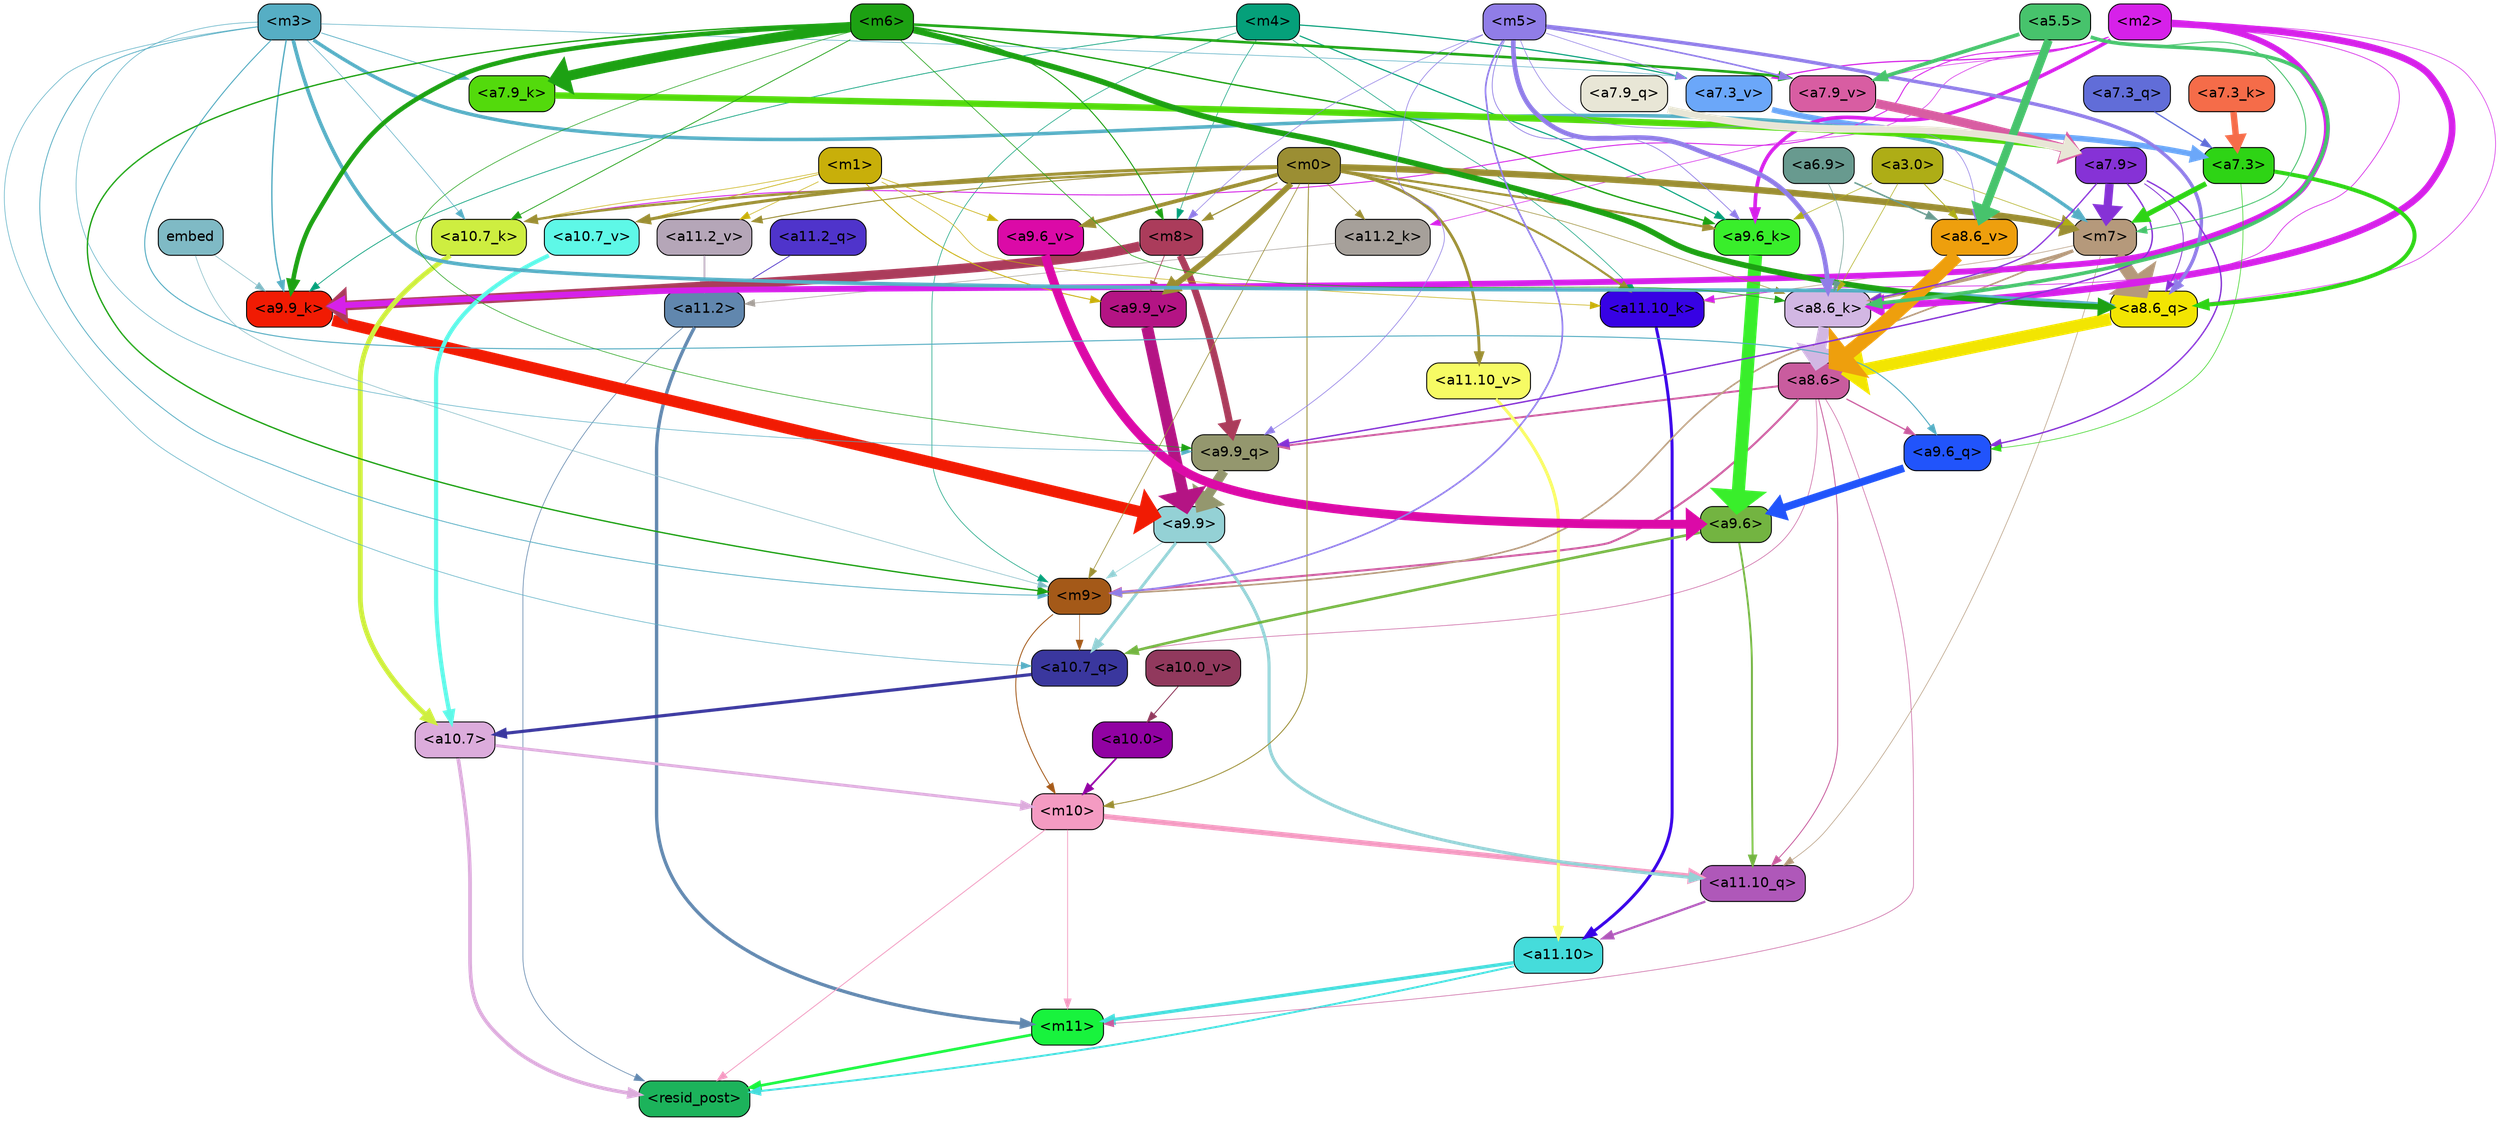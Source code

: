 strict digraph "" {
	graph [bgcolor=transparent,
		layout=dot,
		overlap=false,
		splines=true
	];
	"<m11>"	[color=black,
		fillcolor="#18f33d",
		fontname=Helvetica,
		shape=box,
		style="filled, rounded"];
	"<resid_post>"	[color=black,
		fillcolor="#1cb35b",
		fontname=Helvetica,
		shape=box,
		style="filled, rounded"];
	"<m11>" -> "<resid_post>"	[color="#18f33d",
		penwidth=2.702841281890869];
	"<a11.10>"	[color=black,
		fillcolor="#45dcdb",
		fontname=Helvetica,
		shape=box,
		style="filled, rounded"];
	"<a11.10>" -> "<m11>"	[color="#45dcdb",
		penwidth=3.3565988540649414];
	"<a11.10>" -> "<resid_post>"	[color="#45dcdb",
		penwidth=1.9347846508026123];
	"<a11.2>"	[color=black,
		fillcolor="#6187ae",
		fontname=Helvetica,
		shape=box,
		style="filled, rounded"];
	"<a11.2>" -> "<m11>"	[color="#6187ae",
		penwidth=3.357710838317871];
	"<a11.2>" -> "<resid_post>"	[color="#6187ae",
		penwidth=0.6756799221038818];
	"<m10>"	[color=black,
		fillcolor="#f49bc2",
		fontname=Helvetica,
		shape=box,
		style="filled, rounded"];
	"<m10>" -> "<m11>"	[color="#f49bc2",
		penwidth=0.7995781898498535];
	"<m10>" -> "<resid_post>"	[color="#f49bc2",
		penwidth=0.84842848777771];
	"<a11.10_q>"	[color=black,
		fillcolor="#af58b9",
		fontname=Helvetica,
		shape=box,
		style="filled, rounded"];
	"<m10>" -> "<a11.10_q>"	[color="#f49bc2",
		penwidth=5.131217956542969];
	"<a10.7>"	[color=black,
		fillcolor="#dcacdc",
		fontname=Helvetica,
		shape=box,
		style="filled, rounded"];
	"<a10.7>" -> "<resid_post>"	[color="#dcacdc",
		penwidth=3.701959013938904];
	"<a10.7>" -> "<m10>"	[color="#dcacdc",
		penwidth=2.9233598709106445];
	"<a8.6>"	[color=black,
		fillcolor="#c95c9e",
		fontname=Helvetica,
		shape=box,
		style="filled, rounded"];
	"<a8.6>" -> "<m11>"	[color="#c95c9e",
		penwidth=0.6];
	"<a8.6>" -> "<a11.10_q>"	[color="#c95c9e",
		penwidth=0.8920164108276367];
	"<m9>"	[color=black,
		fillcolor="#a45918",
		fontname=Helvetica,
		shape=box,
		style="filled, rounded"];
	"<a8.6>" -> "<m9>"	[color="#c95c9e",
		penwidth=2.0895538330078125];
	"<a10.7_q>"	[color=black,
		fillcolor="#3a379e",
		fontname=Helvetica,
		shape=box,
		style="filled, rounded"];
	"<a8.6>" -> "<a10.7_q>"	[color="#c95c9e",
		penwidth=0.6];
	"<a9.9_q>"	[color=black,
		fillcolor="#94976e",
		fontname=Helvetica,
		shape=box,
		style="filled, rounded"];
	"<a8.6>" -> "<a9.9_q>"	[color="#c95c9e",
		penwidth=1.9669651985168457];
	"<a9.6_q>"	[color=black,
		fillcolor="#2154fb",
		fontname=Helvetica,
		shape=box,
		style="filled, rounded"];
	"<a8.6>" -> "<a9.6_q>"	[color="#c95c9e",
		penwidth=1.2784099578857422];
	"<a11.10_q>" -> "<a11.10>"	[color="#af58b9",
		penwidth=2.230653762817383];
	"<a11.2_q>"	[color=black,
		fillcolor="#4f34cb",
		fontname=Helvetica,
		shape=box,
		style="filled, rounded"];
	"<a11.2_q>" -> "<a11.2>"	[color="#4f34cb",
		penwidth=0.7805061340332031];
	"<a11.10_k>"	[color=black,
		fillcolor="#3702e4",
		fontname=Helvetica,
		shape=box,
		style="filled, rounded"];
	"<a11.10_k>" -> "<a11.10>"	[color="#3702e4",
		penwidth=3.010073661804199];
	"<a11.2_k>"	[color=black,
		fillcolor="#a6a09a",
		fontname=Helvetica,
		shape=box,
		style="filled, rounded"];
	"<a11.2_k>" -> "<a11.2>"	[color="#a6a09a",
		penwidth=0.6];
	"<a11.10_v>"	[color=black,
		fillcolor="#f6fb64",
		fontname=Helvetica,
		shape=box,
		style="filled, rounded"];
	"<a11.10_v>" -> "<a11.10>"	[color="#f6fb64",
		penwidth=3.0961761474609375];
	"<a11.2_v>"	[color=black,
		fillcolor="#b5a6b8",
		fontname=Helvetica,
		shape=box,
		style="filled, rounded"];
	"<a11.2_v>" -> "<a11.2>"	[color="#b5a6b8",
		penwidth=1.7951231002807617];
	"<a9.9>"	[color=black,
		fillcolor="#94d1d5",
		fontname=Helvetica,
		shape=box,
		style="filled, rounded"];
	"<a9.9>" -> "<a11.10_q>"	[color="#94d1d5",
		penwidth=3.086172103881836];
	"<a9.9>" -> "<m9>"	[color="#94d1d5",
		penwidth=0.6];
	"<a9.9>" -> "<a10.7_q>"	[color="#94d1d5",
		penwidth=2.9829912185668945];
	"<a9.6>"	[color=black,
		fillcolor="#73b441",
		fontname=Helvetica,
		shape=box,
		style="filled, rounded"];
	"<a9.6>" -> "<a11.10_q>"	[color="#73b441",
		penwidth=1.9188203811645508];
	"<a9.6>" -> "<a10.7_q>"	[color="#73b441",
		penwidth=2.6223926544189453];
	"<m7>"	[color=black,
		fillcolor="#b5997b",
		fontname=Helvetica,
		shape=box,
		style="filled, rounded"];
	"<m7>" -> "<a11.10_q>"	[color="#b5997b",
		penwidth=0.6];
	"<m7>" -> "<a11.10_k>"	[color="#b5997b",
		penwidth=0.6];
	"<m7>" -> "<m9>"	[color="#b5997b",
		penwidth=1.602376937866211];
	"<a8.6_q>"	[color=black,
		fillcolor="#f2e502",
		fontname=Helvetica,
		shape=box,
		style="filled, rounded"];
	"<m7>" -> "<a8.6_q>"	[color="#b5997b",
		penwidth=13.241378784179688];
	"<a8.6_k>"	[color=black,
		fillcolor="#d2b7e3",
		fontname=Helvetica,
		shape=box,
		style="filled, rounded"];
	"<m7>" -> "<a8.6_k>"	[color="#b5997b",
		penwidth=3.1968326568603516];
	"<m4>"	[color=black,
		fillcolor="#05a07a",
		fontname=Helvetica,
		shape=box,
		style="filled, rounded"];
	"<m4>" -> "<a11.10_k>"	[color="#05a07a",
		penwidth=0.6];
	"<m4>" -> "<m9>"	[color="#05a07a",
		penwidth=0.6];
	"<a9.9_k>"	[color=black,
		fillcolor="#f11b03",
		fontname=Helvetica,
		shape=box,
		style="filled, rounded"];
	"<m4>" -> "<a9.9_k>"	[color="#05a07a",
		penwidth=0.7440586090087891];
	"<a9.6_k>"	[color=black,
		fillcolor="#39ee2b",
		fontname=Helvetica,
		shape=box,
		style="filled, rounded"];
	"<m4>" -> "<a9.6_k>"	[color="#05a07a",
		penwidth=1.1381549835205078];
	"<m8>"	[color=black,
		fillcolor="#ab3c5b",
		fontname=Helvetica,
		shape=box,
		style="filled, rounded"];
	"<m4>" -> "<m8>"	[color="#05a07a",
		penwidth=0.6];
	"<a7.3_v>"	[color=black,
		fillcolor="#6ba7f9",
		fontname=Helvetica,
		shape=box,
		style="filled, rounded"];
	"<m4>" -> "<a7.3_v>"	[color="#05a07a",
		penwidth=1.1412334442138672];
	"<m2>"	[color=black,
		fillcolor="#d621e9",
		fontname=Helvetica,
		shape=box,
		style="filled, rounded"];
	"<m2>" -> "<a11.10_k>"	[color="#d621e9",
		penwidth=0.7053709030151367];
	"<m2>" -> "<a11.2_k>"	[color="#d621e9",
		penwidth=0.6];
	"<a10.7_k>"	[color=black,
		fillcolor="#ceee40",
		fontname=Helvetica,
		shape=box,
		style="filled, rounded"];
	"<m2>" -> "<a10.7_k>"	[color="#d621e9",
		penwidth=0.9458351135253906];
	"<m2>" -> "<a9.9_k>"	[color="#d621e9",
		penwidth=5.899354457855225];
	"<m2>" -> "<a9.6_k>"	[color="#d621e9",
		penwidth=3.641721725463867];
	"<m2>" -> "<a8.6_q>"	[color="#d621e9",
		penwidth=0.6];
	"<m2>" -> "<a8.6_k>"	[color="#d621e9",
		penwidth=6.741854667663574];
	"<a7.9_v>"	[color=black,
		fillcolor="#d85da2",
		fontname=Helvetica,
		shape=box,
		style="filled, rounded"];
	"<m2>" -> "<a7.9_v>"	[color="#d621e9",
		penwidth=0.6];
	"<m2>" -> "<a7.3_v>"	[color="#d621e9",
		penwidth=1.1759881973266602];
	"<m1>"	[color=black,
		fillcolor="#c8af0a",
		fontname=Helvetica,
		shape=box,
		style="filled, rounded"];
	"<m1>" -> "<a11.10_k>"	[color="#c8af0a",
		penwidth=0.6];
	"<m1>" -> "<a11.2_v>"	[color="#c8af0a",
		penwidth=0.6];
	"<m1>" -> "<a10.7_k>"	[color="#c8af0a",
		penwidth=0.6];
	"<a10.7_v>"	[color=black,
		fillcolor="#5ef8e7",
		fontname=Helvetica,
		shape=box,
		style="filled, rounded"];
	"<m1>" -> "<a10.7_v>"	[color="#c8af0a",
		penwidth=0.7276821136474609];
	"<a9.9_v>"	[color=black,
		fillcolor="#b41484",
		fontname=Helvetica,
		shape=box,
		style="filled, rounded"];
	"<m1>" -> "<a9.9_v>"	[color="#c8af0a",
		penwidth=0.9372577667236328];
	"<a9.6_v>"	[color=black,
		fillcolor="#db0aa7",
		fontname=Helvetica,
		shape=box,
		style="filled, rounded"];
	"<m1>" -> "<a9.6_v>"	[color="#c8af0a",
		penwidth=0.6895580291748047];
	"<m0>"	[color=black,
		fillcolor="#9b8e33",
		fontname=Helvetica,
		shape=box,
		style="filled, rounded"];
	"<m0>" -> "<m10>"	[color="#9b8e33",
		penwidth=0.9029474258422852];
	"<m0>" -> "<a11.10_k>"	[color="#9b8e33",
		penwidth=2.144052505493164];
	"<m0>" -> "<a11.2_k>"	[color="#9b8e33",
		penwidth=0.6134786605834961];
	"<m0>" -> "<a11.10_v>"	[color="#9b8e33",
		penwidth=2.813839912414551];
	"<m0>" -> "<a11.2_v>"	[color="#9b8e33",
		penwidth=0.9900531768798828];
	"<m0>" -> "<m7>"	[color="#9b8e33",
		penwidth=6.471525192260742];
	"<m0>" -> "<m9>"	[color="#9b8e33",
		penwidth=0.6837482452392578];
	"<m0>" -> "<a10.7_k>"	[color="#9b8e33",
		penwidth=2.4311294555664062];
	"<m0>" -> "<a10.7_v>"	[color="#9b8e33",
		penwidth=3.061185836791992];
	"<m0>" -> "<a9.6_k>"	[color="#9b8e33",
		penwidth=2.3033218383789062];
	"<m0>" -> "<a9.9_v>"	[color="#9b8e33",
		penwidth=5.749459266662598];
	"<m0>" -> "<a9.6_v>"	[color="#9b8e33",
		penwidth=3.8124656677246094];
	"<m0>" -> "<m8>"	[color="#9b8e33",
		penwidth=1.1439266204833984];
	"<m0>" -> "<a8.6_k>"	[color="#9b8e33",
		penwidth=0.6];
	"<a10.0>"	[color=black,
		fillcolor="#9102a2",
		fontname=Helvetica,
		shape=box,
		style="filled, rounded"];
	"<a10.0>" -> "<m10>"	[color="#9102a2",
		penwidth=1.7953290939331055];
	"<m9>" -> "<m10>"	[color="#a45918",
		penwidth=0.8976783752441406];
	"<m9>" -> "<a10.7_q>"	[color="#a45918",
		penwidth=0.6];
	"<a10.7_q>" -> "<a10.7>"	[color="#3a379e",
		penwidth=3.1667375564575195];
	"<a10.7_k>" -> "<a10.7>"	[color="#ceee40",
		penwidth=4.86921501159668];
	"<a10.7_v>" -> "<a10.7>"	[color="#5ef8e7",
		penwidth=4.189113616943359];
	"<a10.0_v>"	[color=black,
		fillcolor="#91395d",
		fontname=Helvetica,
		shape=box,
		style="filled, rounded"];
	"<a10.0_v>" -> "<a10.0>"	[color="#91395d",
		penwidth=0.9297943115234375];
	"<m3>"	[color=black,
		fillcolor="#56aec4",
		fontname=Helvetica,
		shape=box,
		style="filled, rounded"];
	"<m3>" -> "<m7>"	[color="#56aec4",
		penwidth=3.516108512878418];
	"<m3>" -> "<m9>"	[color="#56aec4",
		penwidth=0.8340511322021484];
	"<m3>" -> "<a10.7_q>"	[color="#56aec4",
		penwidth=0.6];
	"<m3>" -> "<a10.7_k>"	[color="#56aec4",
		penwidth=0.6];
	"<m3>" -> "<a9.9_q>"	[color="#56aec4",
		penwidth=0.6];
	"<m3>" -> "<a9.6_q>"	[color="#56aec4",
		penwidth=1.023146629333496];
	"<m3>" -> "<a9.9_k>"	[color="#56aec4",
		penwidth=1.3686113357543945];
	"<m3>" -> "<a8.6_q>"	[color="#56aec4",
		penwidth=3.662356376647949];
	"<a7.9_k>"	[color=black,
		fillcolor="#53da0c",
		fontname=Helvetica,
		shape=box,
		style="filled, rounded"];
	"<m3>" -> "<a7.9_k>"	[color="#56aec4",
		penwidth=0.7911663055419922];
	"<m3>" -> "<a7.3_v>"	[color="#56aec4",
		penwidth=0.6];
	"<m6>"	[color=black,
		fillcolor="#1da113",
		fontname=Helvetica,
		shape=box,
		style="filled, rounded"];
	"<m6>" -> "<m9>"	[color="#1da113",
		penwidth=1.3627052307128906];
	"<m6>" -> "<a10.7_k>"	[color="#1da113",
		penwidth=0.7860317230224609];
	"<m6>" -> "<a9.9_q>"	[color="#1da113",
		penwidth=0.6];
	"<m6>" -> "<a9.9_k>"	[color="#1da113",
		penwidth=4.531258583068848];
	"<m6>" -> "<a9.6_k>"	[color="#1da113",
		penwidth=1.4181280136108398];
	"<m6>" -> "<m8>"	[color="#1da113",
		penwidth=1.0155630111694336];
	"<m6>" -> "<a8.6_q>"	[color="#1da113",
		penwidth=5.633528709411621];
	"<m6>" -> "<a8.6_k>"	[color="#1da113",
		penwidth=0.6571521759033203];
	"<m6>" -> "<a7.9_k>"	[color="#1da113",
		penwidth=10.12545919418335];
	"<m6>" -> "<a7.9_v>"	[color="#1da113",
		penwidth=2.60457706451416];
	"<m5>"	[color=black,
		fillcolor="#907de7",
		fontname=Helvetica,
		shape=box,
		style="filled, rounded"];
	"<m5>" -> "<m9>"	[color="#907de7",
		penwidth=1.681243896484375];
	"<m5>" -> "<a9.9_q>"	[color="#907de7",
		penwidth=0.6613569259643555];
	"<m5>" -> "<a9.6_k>"	[color="#907de7",
		penwidth=0.758631706237793];
	"<m5>" -> "<m8>"	[color="#907de7",
		penwidth=0.6134414672851562];
	"<m5>" -> "<a8.6_q>"	[color="#907de7",
		penwidth=3.4897823333740234];
	"<m5>" -> "<a8.6_k>"	[color="#907de7",
		penwidth=4.6982269287109375];
	"<a8.6_v>"	[color=black,
		fillcolor="#ee9f0d",
		fontname=Helvetica,
		shape=box,
		style="filled, rounded"];
	"<m5>" -> "<a8.6_v>"	[color="#907de7",
		penwidth=0.6290683746337891];
	"<m5>" -> "<a7.9_v>"	[color="#907de7",
		penwidth=1.6009464263916016];
	"<m5>" -> "<a7.3_v>"	[color="#907de7",
		penwidth=0.6172752380371094];
	embed	[color=black,
		fillcolor="#7fbac5",
		fontname=Helvetica,
		shape=box,
		style="filled, rounded"];
	embed -> "<m9>"	[color="#7fbac5",
		penwidth=0.6];
	embed -> "<a9.9_k>"	[color="#7fbac5",
		penwidth=0.6];
	"<a9.9_q>" -> "<a9.9>"	[color="#94976e",
		penwidth=9.939762115478516];
	"<a9.6_q>" -> "<a9.6>"	[color="#2154fb",
		penwidth=7.661715507507324];
	"<a9.9_k>" -> "<a9.9>"	[color="#f11b03",
		penwidth=11.399191856384277];
	"<a9.6_k>" -> "<a9.6>"	[color="#39ee2b",
		penwidth=13.081165313720703];
	"<a9.9_v>" -> "<a9.9>"	[color="#b41484",
		penwidth=11.790493965148926];
	"<a9.6_v>" -> "<a9.6>"	[color="#db0aa7",
		penwidth=8.907938003540039];
	"<m8>" -> "<a9.9_q>"	[color="#ab3c5b",
		penwidth=6.900845050811768];
	"<m8>" -> "<a9.9_k>"	[color="#ab3c5b",
		penwidth=9.720273971557617];
	"<m8>" -> "<a9.9_v>"	[color="#ab3c5b",
		penwidth=0.7325820922851562];
	"<a7.9>"	[color=black,
		fillcolor="#8632d6",
		fontname=Helvetica,
		shape=box,
		style="filled, rounded"];
	"<a7.9>" -> "<m7>"	[color="#8632d6",
		penwidth=8.380303382873535];
	"<a7.9>" -> "<a9.9_q>"	[color="#8632d6",
		penwidth=1.4397644996643066];
	"<a7.9>" -> "<a9.6_q>"	[color="#8632d6",
		penwidth=1.3931035995483398];
	"<a7.9>" -> "<a8.6_q>"	[color="#8632d6",
		penwidth=0.8684206008911133];
	"<a7.9>" -> "<a8.6_k>"	[color="#8632d6",
		penwidth=1.3346061706542969];
	"<a7.3>"	[color=black,
		fillcolor="#2ed415",
		fontname=Helvetica,
		shape=box,
		style="filled, rounded"];
	"<a7.3>" -> "<m7>"	[color="#2ed415",
		penwidth=5.218400001525879];
	"<a7.3>" -> "<a9.6_q>"	[color="#2ed415",
		penwidth=0.6];
	"<a7.3>" -> "<a8.6_q>"	[color="#2ed415",
		penwidth=3.9724788665771484];
	"<a3.0>"	[color=black,
		fillcolor="#aead16",
		fontname=Helvetica,
		shape=box,
		style="filled, rounded"];
	"<a3.0>" -> "<m7>"	[color="#aead16",
		penwidth=0.6];
	"<a3.0>" -> "<a9.6_k>"	[color="#aead16",
		penwidth=0.6];
	"<a3.0>" -> "<a8.6_k>"	[color="#aead16",
		penwidth=0.6];
	"<a3.0>" -> "<a8.6_v>"	[color="#aead16",
		penwidth=0.8148288726806641];
	"<a8.6_q>" -> "<a8.6>"	[color="#f2e502",
		penwidth=12.358373165130615];
	"<a8.6_k>" -> "<a8.6>"	[color="#d2b7e3",
		penwidth=11.655789375305176];
	"<a8.6_v>" -> "<a8.6>"	[color="#ee9f0d",
		penwidth=14.296124935150146];
	"<a6.9>"	[color=black,
		fillcolor="#689a8f",
		fontname=Helvetica,
		shape=box,
		style="filled, rounded"];
	"<a6.9>" -> "<a8.6_k>"	[color="#689a8f",
		penwidth=0.6];
	"<a6.9>" -> "<a8.6_v>"	[color="#689a8f",
		penwidth=1.563425064086914];
	"<a5.5>"	[color=black,
		fillcolor="#47c36c",
		fontname=Helvetica,
		shape=box,
		style="filled, rounded"];
	"<a5.5>" -> "<m7>"	[color="#47c36c",
		penwidth=0.94769287109375];
	"<a5.5>" -> "<a8.6_k>"	[color="#47c36c",
		penwidth=3.608060836791992];
	"<a5.5>" -> "<a8.6_v>"	[color="#47c36c",
		penwidth=8.398509979248047];
	"<a5.5>" -> "<a7.9_v>"	[color="#47c36c",
		penwidth=3.7341604232788086];
	"<a7.9_q>"	[color=black,
		fillcolor="#e8e6d6",
		fontname=Helvetica,
		shape=box,
		style="filled, rounded"];
	"<a7.9_q>" -> "<a7.9>"	[color="#e8e6d6",
		penwidth=7.43217658996582];
	"<a7.3_q>"	[color=black,
		fillcolor="#616dd8",
		fontname=Helvetica,
		shape=box,
		style="filled, rounded"];
	"<a7.3_q>" -> "<a7.3>"	[color="#616dd8",
		penwidth=1.2839345932006836];
	"<a7.9_k>" -> "<a7.9>"	[color="#53da0c",
		penwidth=6.416324615478516];
	"<a7.3_k>"	[color=black,
		fillcolor="#f56c49",
		fontname=Helvetica,
		shape=box,
		style="filled, rounded"];
	"<a7.3_k>" -> "<a7.3>"	[color="#f56c49",
		penwidth=6.420154571533203];
	"<a7.9_v>" -> "<a7.9>"	[color="#d85da2",
		penwidth=9.050997257232666];
	"<a7.3_v>" -> "<a7.3>"	[color="#6ba7f9",
		penwidth=5.585755348205566];
}
